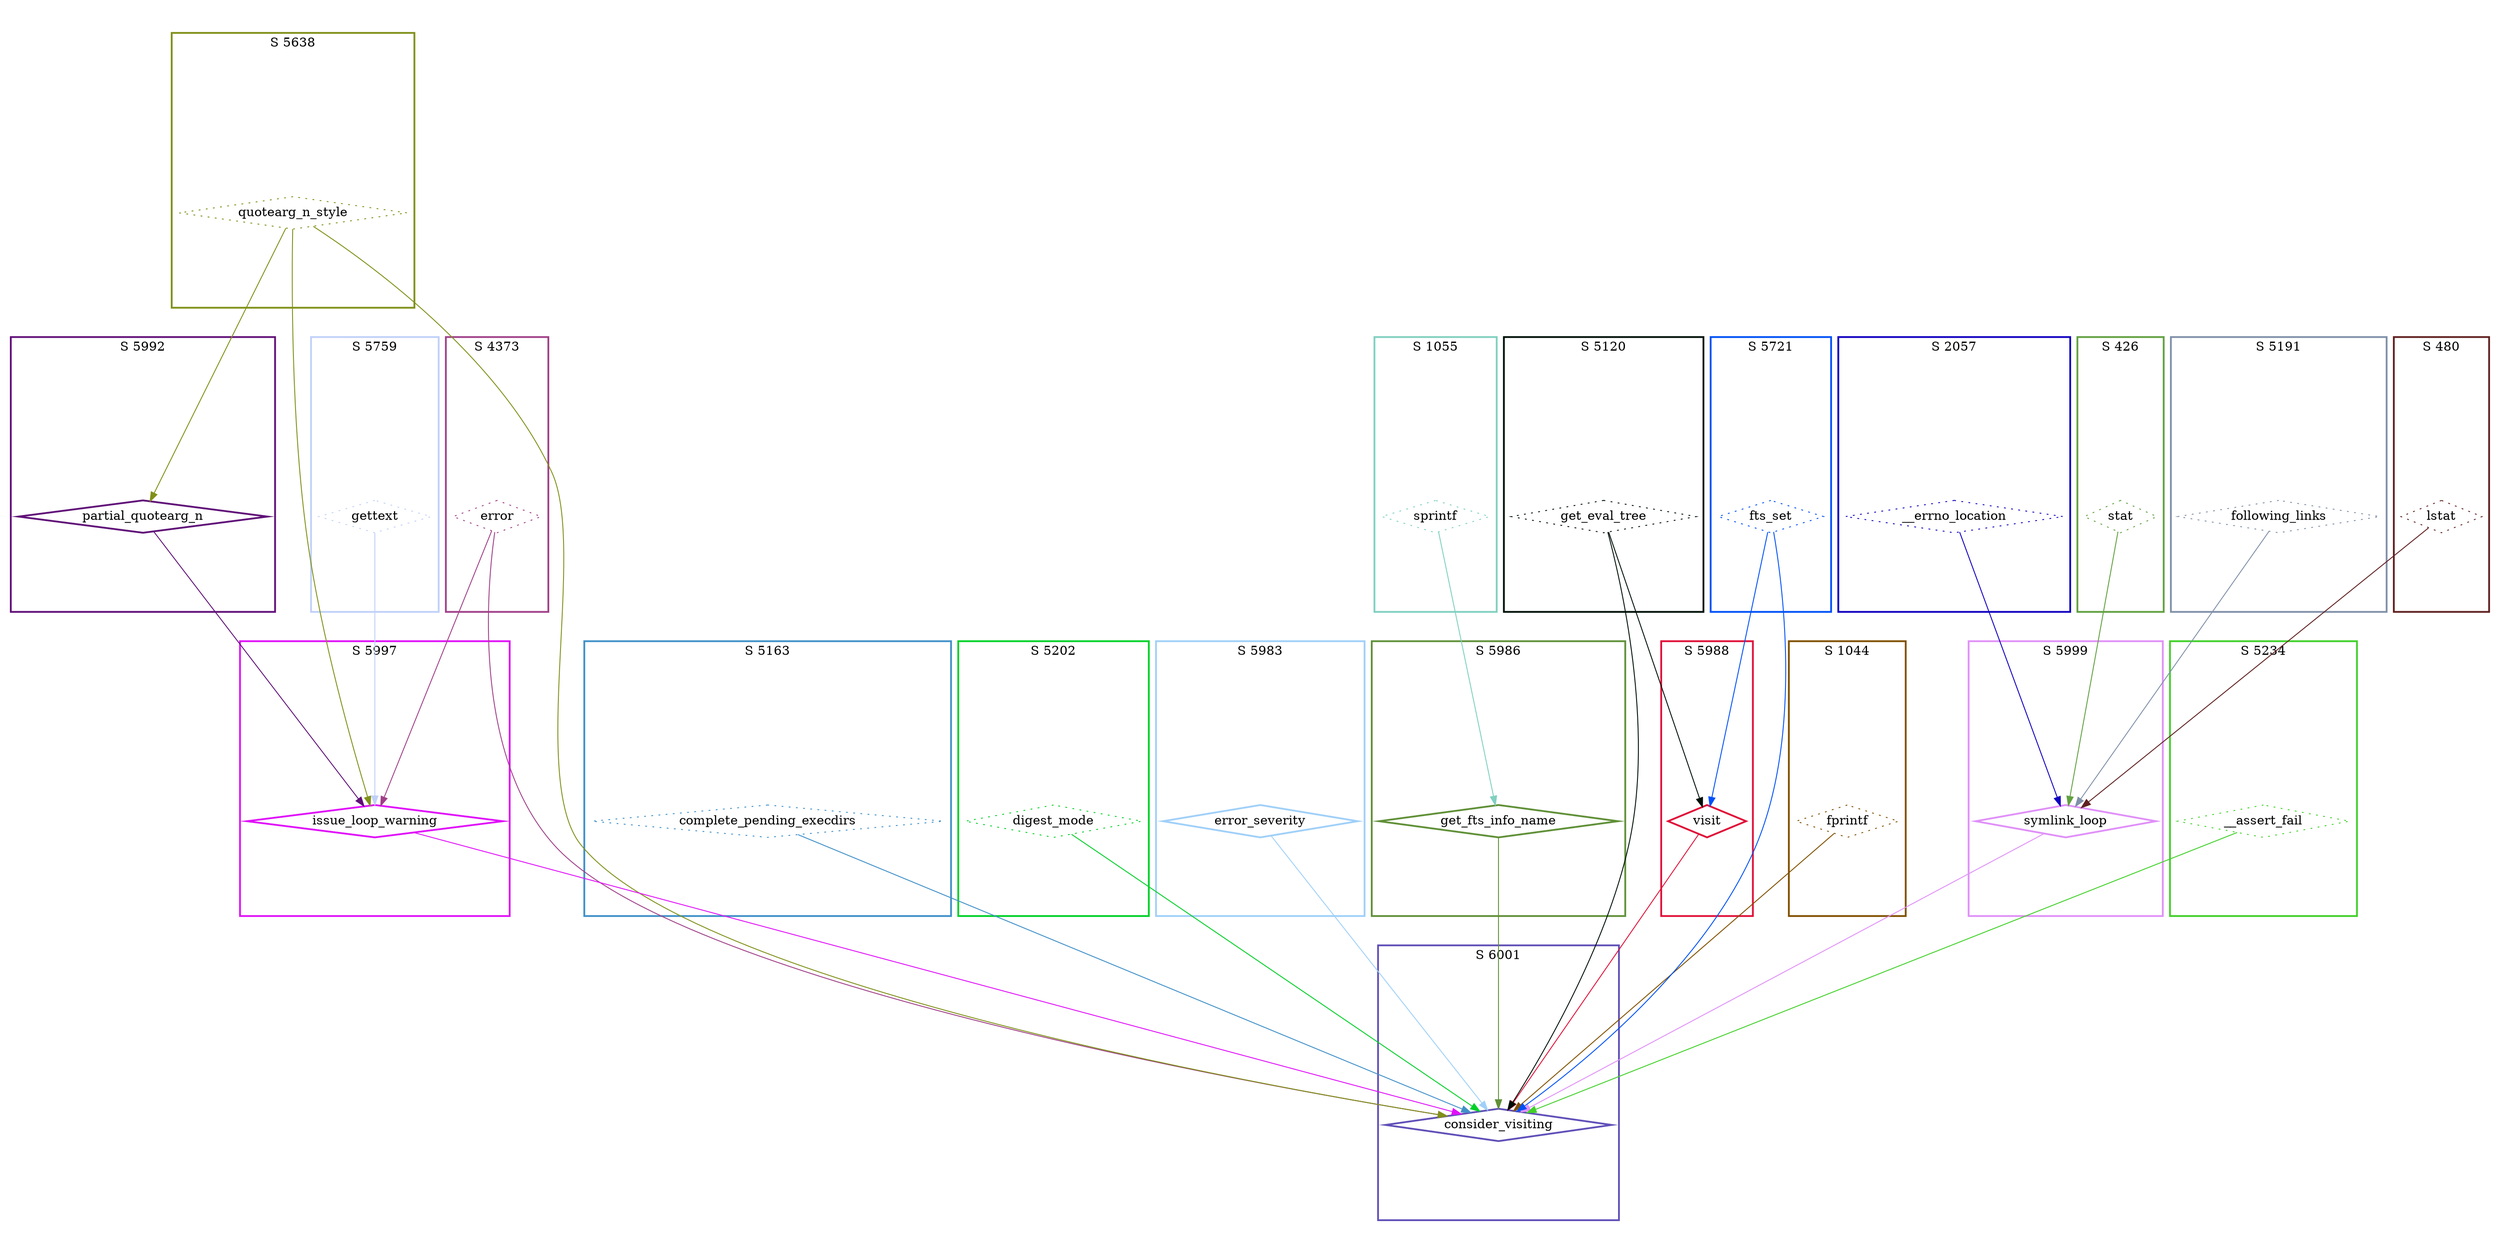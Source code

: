 digraph G {
  ratio=0.500000;
  "UV error (4373)" [shape=diamond, label="error", color="#A04088",
                     style=dotted];
  "UV quotearg_n_style (5638)" [shape=diamond, label="quotearg_n_style",
                                color="#809018", style=dotted];
  "UV __errno_location (2057)" [shape=diamond, label="__errno_location",
                                color="#1000C0", style=dotted];
  "UV complete_pending_execdirs (5163)" [shape=diamond,
                                         label="complete_pending_execdirs",
                                         color="#4090C8", style=dotted];
  "UV gettext (5759)" [shape=diamond, label="gettext", color="#C0D0F8",
                       style=dotted];
  "UV stat (426)" [shape=diamond, label="stat", color="#60A040", style=dotted];
  "UV following_links (5191)" [shape=diamond, label="following_links",
                               color="#8090A8", style=dotted];
  "UV digest_mode (5202)" [shape=diamond, label="digest_mode",
                           color="#00D028", style=dotted];
  "UV error_severity (5983)" [shape=diamond, label="error_severity",
                              color="#A0D0F8", style=bold];
  "UV get_fts_info_name (5986)" [shape=diamond, label="get_fts_info_name",
                                 color="#609038", style=bold];
  "UV visit (5988)" [shape=diamond, label="visit", color="#E01038",
                     style=bold];
  "UV fprintf (1044)" [shape=diamond, label="fprintf", color="#805000",
                       style=dotted];
  "UV partial_quotearg_n (5992)" [shape=diamond, label="partial_quotearg_n",
                                  color="#601078", style=bold];
  "UV get_eval_tree (5120)" [shape=diamond, label="get_eval_tree",
                             color="#001008", style=dotted];
  "UV issue_loop_warning (5997)" [shape=diamond, label="issue_loop_warning",
                                  color="#E010F8", style=bold];
  "UV symlink_loop (5999)" [shape=diamond, label="symlink_loop",
                            color="#E090F8", style=bold];
  "UV consider_visiting (6001)" [shape=diamond, label="consider_visiting",
                                 color="#6050B8", style=bold];
  "UV sprintf (1055)" [shape=diamond, label="sprintf", color="#80D0C0",
                       style=dotted];
  "UV lstat (480)" [shape=diamond, label="lstat", color="#602020",
                    style=dotted];
  "UV __assert_fail (5234)" [shape=diamond, label="__assert_fail",
                             color="#40D028", style=dotted];
  "UV fts_set (5721)" [shape=diamond, label="fts_set", color="#0050F8",
                       style=dotted];
  
  subgraph cluster_5638 { label="S 5638";
    color="#809018";
    style=bold;
    "UV quotearg_n_style (5638)"; };
  subgraph cluster_5163 { label="S 5163";
    color="#4090C8";
    style=bold;
    "UV complete_pending_execdirs (5163)"; };
  subgraph cluster_5983 { label="S 5983";
    color="#A0D0F8";
    style=bold;
    "UV error_severity (5983)"; };
  subgraph cluster_4373 { label="S 4373";
    color="#A04088";
    style=bold;
    "UV error (4373)"; };
  subgraph cluster_2057 { label="S 2057";
    color="#1000C0";
    style=bold;
    "UV __errno_location (2057)"; };
  subgraph cluster_5721 { label="S 5721";
    color="#0050F8";
    style=bold;
    "UV fts_set (5721)"; };
  subgraph cluster_426 { label="S 426";
    color="#60A040";
    style=bold;
    "UV stat (426)"; };
  subgraph cluster_5992 { label="S 5992";
    color="#601078";
    style=bold;
    "UV partial_quotearg_n (5992)"; };
  subgraph cluster_5986 { label="S 5986";
    color="#609038";
    style=bold;
    "UV get_fts_info_name (5986)"; };
  subgraph cluster_5234 { label="S 5234";
    color="#40D028";
    style=bold;
    "UV __assert_fail (5234)"; };
  subgraph cluster_480 { label="S 480";
    color="#602020";
    style=bold;
    "UV lstat (480)"; };
  subgraph cluster_5202 { label="S 5202";
    color="#00D028";
    style=bold;
    "UV digest_mode (5202)"; };
  subgraph cluster_1044 { label="S 1044";
    color="#805000";
    style=bold;
    "UV fprintf (1044)"; };
  subgraph cluster_5988 { label="S 5988";
    color="#E01038";
    style=bold;
    "UV visit (5988)"; };
  subgraph cluster_6001 { label="S 6001";
    color="#6050B8";
    style=bold;
    "UV consider_visiting (6001)"; };
  subgraph cluster_5759 { label="S 5759";
    color="#C0D0F8";
    style=bold;
    "UV gettext (5759)"; };
  subgraph cluster_5997 { label="S 5997";
    color="#E010F8";
    style=bold;
    "UV issue_loop_warning (5997)"; };
  subgraph cluster_5191 { label="S 5191";
    color="#8090A8";
    style=bold;
    "UV following_links (5191)"; };
  subgraph cluster_1055 { label="S 1055";
    color="#80D0C0";
    style=bold;
    "UV sprintf (1055)"; };
  subgraph cluster_5999 { label="S 5999";
    color="#E090F8";
    style=bold;
    "UV symlink_loop (5999)"; };
  subgraph cluster_5120 { label="S 5120";
    color="#001008";
    style=bold;
    "UV get_eval_tree (5120)"; };
  
  "UV error (4373)" -> "UV issue_loop_warning (5997)" [color="#A04088"];
  "UV error (4373)" -> "UV consider_visiting (6001)" [color="#A04088"];
  "UV quotearg_n_style (5638)" -> "UV partial_quotearg_n (5992)" [color="#809018"];
  "UV quotearg_n_style (5638)" -> "UV issue_loop_warning (5997)" [color="#809018"];
  "UV quotearg_n_style (5638)" -> "UV consider_visiting (6001)" [color="#809018"];
  "UV __errno_location (2057)" -> "UV symlink_loop (5999)" [color="#1000C0"];
  "UV complete_pending_execdirs (5163)" -> "UV consider_visiting (6001)" [
  color="#4090C8"];
  "UV gettext (5759)" -> "UV issue_loop_warning (5997)" [color="#C0D0F8"];
  "UV stat (426)" -> "UV symlink_loop (5999)" [color="#60A040"];
  "UV following_links (5191)" -> "UV symlink_loop (5999)" [color="#8090A8"];
  "UV digest_mode (5202)" -> "UV consider_visiting (6001)" [color="#00D028"];
  "UV error_severity (5983)" -> "UV consider_visiting (6001)" [color="#A0D0F8"];
  "UV get_fts_info_name (5986)" -> "UV consider_visiting (6001)" [color="#609038"];
  "UV visit (5988)" -> "UV consider_visiting (6001)" [color="#E01038"];
  "UV fprintf (1044)" -> "UV consider_visiting (6001)" [color="#805000"];
  "UV partial_quotearg_n (5992)" -> "UV issue_loop_warning (5997)" [color="#601078"];
  "UV get_eval_tree (5120)" -> "UV visit (5988)" [color="#001008"];
  "UV get_eval_tree (5120)" -> "UV consider_visiting (6001)" [color="#001008"];
  "UV issue_loop_warning (5997)" -> "UV consider_visiting (6001)" [color="#E010F8"];
  "UV symlink_loop (5999)" -> "UV consider_visiting (6001)" [color="#E090F8"];
  "UV sprintf (1055)" -> "UV get_fts_info_name (5986)" [color="#80D0C0"];
  "UV lstat (480)" -> "UV symlink_loop (5999)" [color="#602020"];
  "UV __assert_fail (5234)" -> "UV consider_visiting (6001)" [color="#40D028"];
  "UV fts_set (5721)" -> "UV visit (5988)" [color="#0050F8"];
  "UV fts_set (5721)" -> "UV consider_visiting (6001)" [color="#0050F8"];
  
  }
